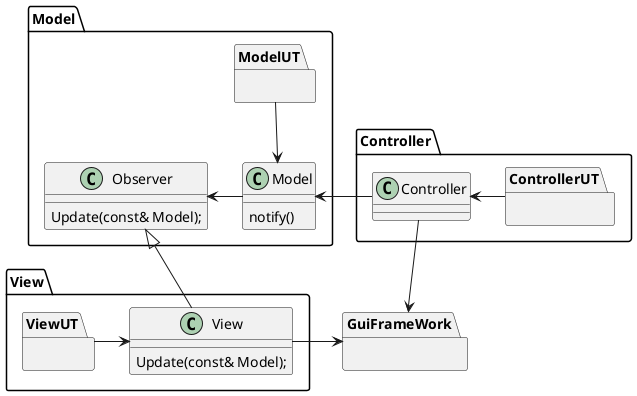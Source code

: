 @startuml
package Model as ModelPkg {
    class Model {
        notify()
    }

    class Observer {
        Update(const& Model);
    }
    package ModelUT {}
}

package Controller as ControllerPkg {
    class Controller
    package ControllerUT {}
}

package View as ViewPkg {
    class View {
        Update(const& Model);
    }
    package ViewUT {}
}

package GuiFrameWork { }

View -up-|> Observer
Model-left->Observer
ModelUT-->Model
Controller->Model
ControllerUT-left->Controller
View->GuiFrameWork
ViewUT->View
Controller->GuiFrameWork

@enduml

